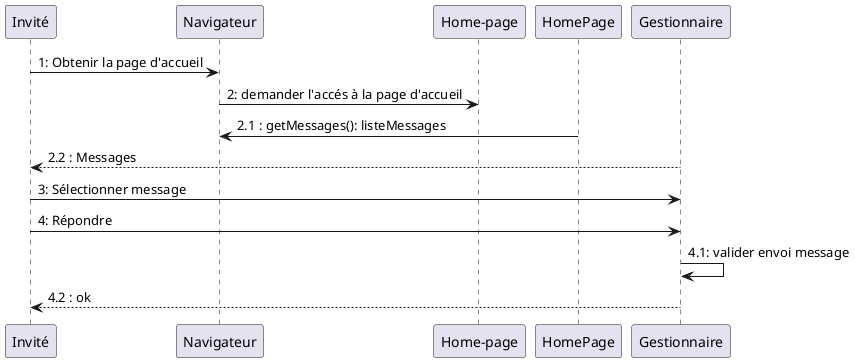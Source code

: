 @startuml
Invité -> "Navigateur" as Navigateur : 1: Obtenir la page d'accueil
Navigateur -> "Home-page" as homePage: 2: demander l'accés à la page d'accueil 
HomePage -> Navigateur : 2.1 : getMessages(): listeMessages
Gestionnaire --> Invité : 2.2 : Messages
Invité -> Gestionnaire : 3: Sélectionner message
Invité -> Gestionnaire : 4: Répondre 
Gestionnaire -> Gestionnaire : 4.1: valider envoi message 
Gestionnaire --> Invité : 4.2 : ok
@enduml